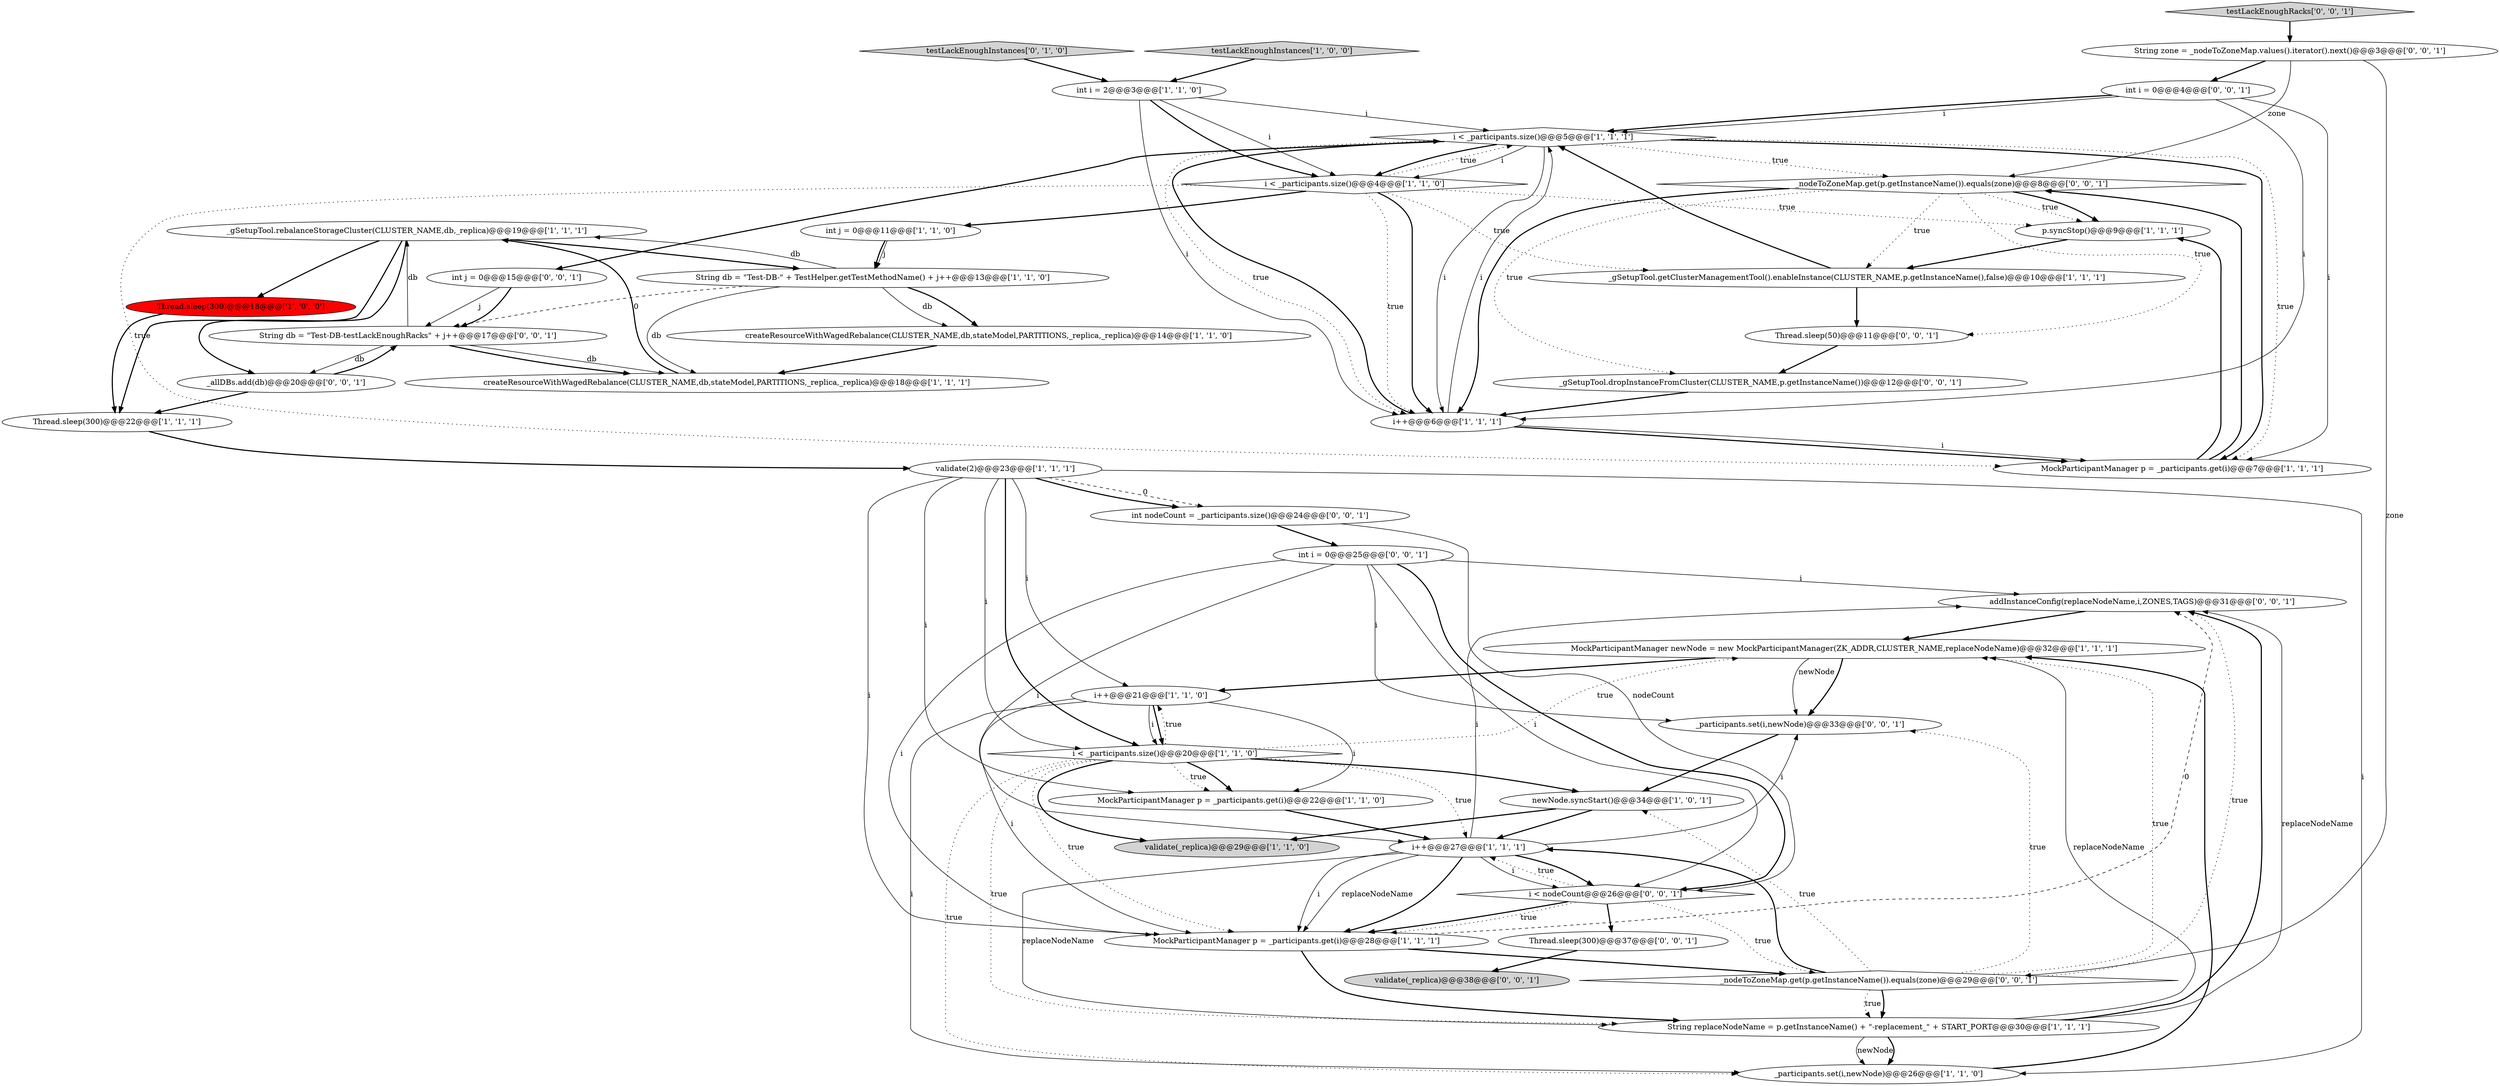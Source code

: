 digraph {
38 [style = filled, label = "addInstanceConfig(replaceNodeName,i,ZONES,TAGS)@@@31@@@['0', '0', '1']", fillcolor = white, shape = ellipse image = "AAA0AAABBB3BBB"];
2 [style = filled, label = "int j = 0@@@11@@@['1', '1', '0']", fillcolor = white, shape = ellipse image = "AAA0AAABBB1BBB"];
22 [style = filled, label = "p.syncStop()@@@9@@@['1', '1', '1']", fillcolor = white, shape = ellipse image = "AAA0AAABBB1BBB"];
29 [style = filled, label = "_nodeToZoneMap.get(p.getInstanceName()).equals(zone)@@@8@@@['0', '0', '1']", fillcolor = white, shape = diamond image = "AAA0AAABBB3BBB"];
0 [style = filled, label = "MockParticipantManager p = _participants.get(i)@@@7@@@['1', '1', '1']", fillcolor = white, shape = ellipse image = "AAA0AAABBB1BBB"];
24 [style = filled, label = "i++@@@6@@@['1', '1', '1']", fillcolor = white, shape = ellipse image = "AAA0AAABBB1BBB"];
23 [style = filled, label = "Thread.sleep(300)@@@18@@@['1', '0', '0']", fillcolor = red, shape = ellipse image = "AAA1AAABBB1BBB"];
41 [style = filled, label = "i < nodeCount@@@26@@@['0', '0', '1']", fillcolor = white, shape = diamond image = "AAA0AAABBB3BBB"];
9 [style = filled, label = "createResourceWithWagedRebalance(CLUSTER_NAME,db,stateModel,PARTITIONS,_replica,_replica)@@@14@@@['1', '1', '0']", fillcolor = white, shape = ellipse image = "AAA0AAABBB1BBB"];
11 [style = filled, label = "int i = 2@@@3@@@['1', '1', '0']", fillcolor = white, shape = ellipse image = "AAA0AAABBB1BBB"];
4 [style = filled, label = "MockParticipantManager p = _participants.get(i)@@@28@@@['1', '1', '1']", fillcolor = white, shape = ellipse image = "AAA0AAABBB1BBB"];
26 [style = filled, label = "testLackEnoughInstances['0', '1', '0']", fillcolor = lightgray, shape = diamond image = "AAA0AAABBB2BBB"];
7 [style = filled, label = "i < _participants.size()@@@20@@@['1', '1', '0']", fillcolor = white, shape = diamond image = "AAA0AAABBB1BBB"];
1 [style = filled, label = "MockParticipantManager newNode = new MockParticipantManager(ZK_ADDR,CLUSTER_NAME,replaceNodeName)@@@32@@@['1', '1', '1']", fillcolor = white, shape = ellipse image = "AAA0AAABBB1BBB"];
10 [style = filled, label = "testLackEnoughInstances['1', '0', '0']", fillcolor = lightgray, shape = diamond image = "AAA0AAABBB1BBB"];
18 [style = filled, label = "i < _participants.size()@@@5@@@['1', '1', '1']", fillcolor = white, shape = diamond image = "AAA0AAABBB1BBB"];
40 [style = filled, label = "Thread.sleep(300)@@@37@@@['0', '0', '1']", fillcolor = white, shape = ellipse image = "AAA0AAABBB3BBB"];
13 [style = filled, label = "String db = \"Test-DB-\" + TestHelper.getTestMethodName() + j++@@@13@@@['1', '1', '0']", fillcolor = white, shape = ellipse image = "AAA0AAABBB1BBB"];
30 [style = filled, label = "String db = \"Test-DB-testLackEnoughRacks\" + j++@@@17@@@['0', '0', '1']", fillcolor = white, shape = ellipse image = "AAA0AAABBB3BBB"];
6 [style = filled, label = "validate(2)@@@23@@@['1', '1', '1']", fillcolor = white, shape = ellipse image = "AAA0AAABBB1BBB"];
25 [style = filled, label = "_gSetupTool.rebalanceStorageCluster(CLUSTER_NAME,db,_replica)@@@19@@@['1', '1', '1']", fillcolor = white, shape = ellipse image = "AAA0AAABBB1BBB"];
35 [style = filled, label = "int i = 0@@@25@@@['0', '0', '1']", fillcolor = white, shape = ellipse image = "AAA0AAABBB3BBB"];
21 [style = filled, label = "_gSetupTool.getClusterManagementTool().enableInstance(CLUSTER_NAME,p.getInstanceName(),false)@@@10@@@['1', '1', '1']", fillcolor = white, shape = ellipse image = "AAA0AAABBB1BBB"];
39 [style = filled, label = "_participants.set(i,newNode)@@@33@@@['0', '0', '1']", fillcolor = white, shape = ellipse image = "AAA0AAABBB3BBB"];
20 [style = filled, label = "validate(_replica)@@@29@@@['1', '1', '0']", fillcolor = lightgray, shape = ellipse image = "AAA0AAABBB1BBB"];
27 [style = filled, label = "_nodeToZoneMap.get(p.getInstanceName()).equals(zone)@@@29@@@['0', '0', '1']", fillcolor = white, shape = diamond image = "AAA0AAABBB3BBB"];
12 [style = filled, label = "i++@@@21@@@['1', '1', '0']", fillcolor = white, shape = ellipse image = "AAA0AAABBB1BBB"];
5 [style = filled, label = "String replaceNodeName = p.getInstanceName() + \"-replacement_\" + START_PORT@@@30@@@['1', '1', '1']", fillcolor = white, shape = ellipse image = "AAA0AAABBB1BBB"];
16 [style = filled, label = "i < _participants.size()@@@4@@@['1', '1', '0']", fillcolor = white, shape = diamond image = "AAA0AAABBB1BBB"];
31 [style = filled, label = "int i = 0@@@4@@@['0', '0', '1']", fillcolor = white, shape = ellipse image = "AAA0AAABBB3BBB"];
34 [style = filled, label = "validate(_replica)@@@38@@@['0', '0', '1']", fillcolor = lightgray, shape = ellipse image = "AAA0AAABBB3BBB"];
32 [style = filled, label = "Thread.sleep(50)@@@11@@@['0', '0', '1']", fillcolor = white, shape = ellipse image = "AAA0AAABBB3BBB"];
36 [style = filled, label = "int nodeCount = _participants.size()@@@24@@@['0', '0', '1']", fillcolor = white, shape = ellipse image = "AAA0AAABBB3BBB"];
43 [style = filled, label = "_gSetupTool.dropInstanceFromCluster(CLUSTER_NAME,p.getInstanceName())@@@12@@@['0', '0', '1']", fillcolor = white, shape = ellipse image = "AAA0AAABBB3BBB"];
14 [style = filled, label = "createResourceWithWagedRebalance(CLUSTER_NAME,db,stateModel,PARTITIONS,_replica,_replica)@@@18@@@['1', '1', '1']", fillcolor = white, shape = ellipse image = "AAA0AAABBB1BBB"];
28 [style = filled, label = "String zone = _nodeToZoneMap.values().iterator().next()@@@3@@@['0', '0', '1']", fillcolor = white, shape = ellipse image = "AAA0AAABBB3BBB"];
33 [style = filled, label = "_allDBs.add(db)@@@20@@@['0', '0', '1']", fillcolor = white, shape = ellipse image = "AAA0AAABBB3BBB"];
19 [style = filled, label = "_participants.set(i,newNode)@@@26@@@['1', '1', '0']", fillcolor = white, shape = ellipse image = "AAA0AAABBB1BBB"];
37 [style = filled, label = "testLackEnoughRacks['0', '0', '1']", fillcolor = lightgray, shape = diamond image = "AAA0AAABBB3BBB"];
42 [style = filled, label = "int j = 0@@@15@@@['0', '0', '1']", fillcolor = white, shape = ellipse image = "AAA0AAABBB3BBB"];
3 [style = filled, label = "MockParticipantManager p = _participants.get(i)@@@22@@@['1', '1', '0']", fillcolor = white, shape = ellipse image = "AAA0AAABBB1BBB"];
17 [style = filled, label = "newNode.syncStart()@@@34@@@['1', '0', '1']", fillcolor = white, shape = ellipse image = "AAA0AAABBB1BBB"];
15 [style = filled, label = "Thread.sleep(300)@@@22@@@['1', '1', '1']", fillcolor = white, shape = ellipse image = "AAA0AAABBB1BBB"];
8 [style = filled, label = "i++@@@27@@@['1', '1', '1']", fillcolor = white, shape = ellipse image = "AAA0AAABBB1BBB"];
29->43 [style = dotted, label="true"];
27->1 [style = dotted, label="true"];
14->25 [style = bold, label=""];
37->28 [style = bold, label=""];
25->33 [style = bold, label=""];
5->1 [style = solid, label="replaceNodeName"];
35->41 [style = bold, label=""];
31->0 [style = solid, label="i"];
13->25 [style = solid, label="db"];
5->38 [style = bold, label=""];
11->16 [style = solid, label="i"];
21->18 [style = bold, label=""];
12->7 [style = bold, label=""];
26->11 [style = bold, label=""];
19->1 [style = bold, label=""];
43->24 [style = bold, label=""];
6->36 [style = dashed, label="0"];
9->14 [style = bold, label=""];
1->12 [style = bold, label=""];
25->15 [style = bold, label=""];
30->14 [style = bold, label=""];
35->39 [style = solid, label="i"];
8->4 [style = bold, label=""];
6->12 [style = solid, label="i"];
27->5 [style = bold, label=""];
7->1 [style = dotted, label="true"];
8->4 [style = solid, label="i"];
18->0 [style = bold, label=""];
13->9 [style = solid, label="db"];
17->20 [style = bold, label=""];
10->11 [style = bold, label=""];
11->16 [style = bold, label=""];
42->30 [style = solid, label="j"];
6->4 [style = solid, label="i"];
12->19 [style = solid, label="i"];
33->15 [style = bold, label=""];
6->19 [style = solid, label="i"];
24->0 [style = bold, label=""];
28->29 [style = solid, label="zone"];
30->33 [style = solid, label="db"];
18->24 [style = solid, label="i"];
24->18 [style = solid, label="i"];
41->4 [style = bold, label=""];
0->29 [style = bold, label=""];
40->34 [style = bold, label=""];
6->7 [style = solid, label="i"];
24->18 [style = bold, label=""];
11->24 [style = solid, label="i"];
7->12 [style = dotted, label="true"];
5->38 [style = solid, label="replaceNodeName"];
36->41 [style = solid, label="nodeCount"];
33->30 [style = bold, label=""];
18->0 [style = dotted, label="true"];
16->21 [style = dotted, label="true"];
35->41 [style = solid, label="i"];
29->21 [style = dotted, label="true"];
8->38 [style = solid, label="i"];
6->7 [style = bold, label=""];
30->14 [style = solid, label="db"];
35->8 [style = solid, label="i"];
31->24 [style = solid, label="i"];
36->35 [style = bold, label=""];
7->8 [style = dotted, label="true"];
27->8 [style = bold, label=""];
29->32 [style = dotted, label="true"];
16->24 [style = dotted, label="true"];
18->29 [style = dotted, label="true"];
16->18 [style = dotted, label="true"];
1->39 [style = bold, label=""];
17->8 [style = bold, label=""];
7->17 [style = bold, label=""];
8->41 [style = bold, label=""];
27->39 [style = dotted, label="true"];
30->25 [style = solid, label="db"];
13->14 [style = solid, label="db"];
4->38 [style = dashed, label="0"];
18->16 [style = solid, label="i"];
8->39 [style = solid, label="i"];
16->24 [style = bold, label=""];
28->31 [style = bold, label=""];
18->24 [style = dotted, label="true"];
23->15 [style = bold, label=""];
27->38 [style = dotted, label="true"];
7->20 [style = bold, label=""];
38->1 [style = bold, label=""];
7->5 [style = dotted, label="true"];
5->19 [style = solid, label="newNode"];
5->19 [style = bold, label=""];
29->22 [style = dotted, label="true"];
2->13 [style = solid, label="j"];
41->4 [style = dotted, label="true"];
41->40 [style = bold, label=""];
1->39 [style = solid, label="newNode"];
39->17 [style = bold, label=""];
28->27 [style = solid, label="zone"];
3->8 [style = bold, label=""];
41->8 [style = dotted, label="true"];
13->9 [style = bold, label=""];
35->38 [style = solid, label="i"];
27->17 [style = dotted, label="true"];
12->7 [style = solid, label="i"];
4->5 [style = bold, label=""];
6->3 [style = solid, label="i"];
18->16 [style = bold, label=""];
24->0 [style = solid, label="i"];
27->5 [style = dotted, label="true"];
41->27 [style = dotted, label="true"];
25->13 [style = bold, label=""];
25->23 [style = bold, label=""];
7->19 [style = dotted, label="true"];
22->21 [style = bold, label=""];
31->18 [style = bold, label=""];
15->6 [style = bold, label=""];
32->43 [style = bold, label=""];
16->2 [style = bold, label=""];
16->22 [style = dotted, label="true"];
6->36 [style = bold, label=""];
8->41 [style = solid, label="i"];
7->3 [style = bold, label=""];
2->13 [style = bold, label=""];
31->18 [style = solid, label="i"];
16->0 [style = dotted, label="true"];
42->30 [style = bold, label=""];
7->3 [style = dotted, label="true"];
35->4 [style = solid, label="i"];
12->4 [style = solid, label="i"];
0->22 [style = bold, label=""];
4->27 [style = bold, label=""];
21->32 [style = bold, label=""];
7->4 [style = dotted, label="true"];
8->5 [style = solid, label="replaceNodeName"];
29->22 [style = bold, label=""];
12->3 [style = solid, label="i"];
29->24 [style = bold, label=""];
8->4 [style = solid, label="replaceNodeName"];
13->30 [style = dashed, label="0"];
11->18 [style = solid, label="i"];
18->42 [style = bold, label=""];
}
